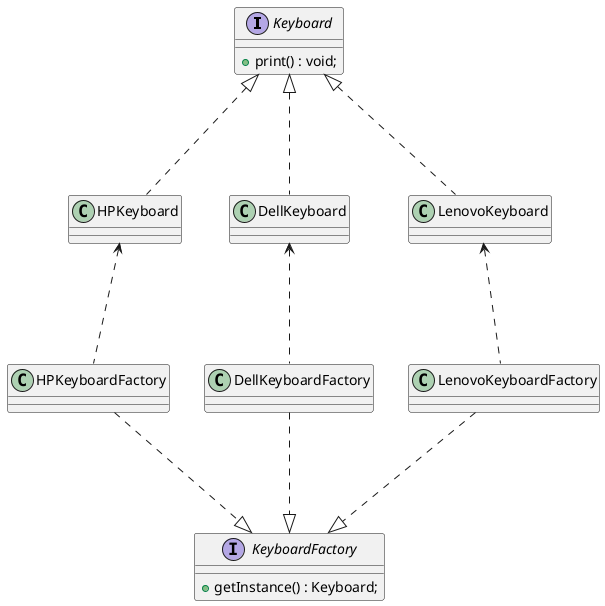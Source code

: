 @startuml
interface Keyboard {
 + print() : void;
}
class HPKeyboard {}
Keyboard <|.down.. HPKeyboard
class DellKeyboard {}
Keyboard <|.down.. DellKeyboard
class LenovoKeyboard {}
Keyboard <|.down.. LenovoKeyboard
interface KeyboardFactory{
 + getInstance() : Keyboard;
}
class HPKeyboardFactory {}
class DellKeyboardFactory {}
class LenovoKeyboardFactory {}
KeyboardFactory <|.up.. HPKeyboardFactory
KeyboardFactory <|.up.. DellKeyboardFactory
KeyboardFactory <|.up.. LenovoKeyboardFactory
HPKeyboard <.down.. HPKeyboardFactory
DellKeyboard <.down.. DellKeyboardFactory
LenovoKeyboard <.down.. LenovoKeyboardFactory
@enduml